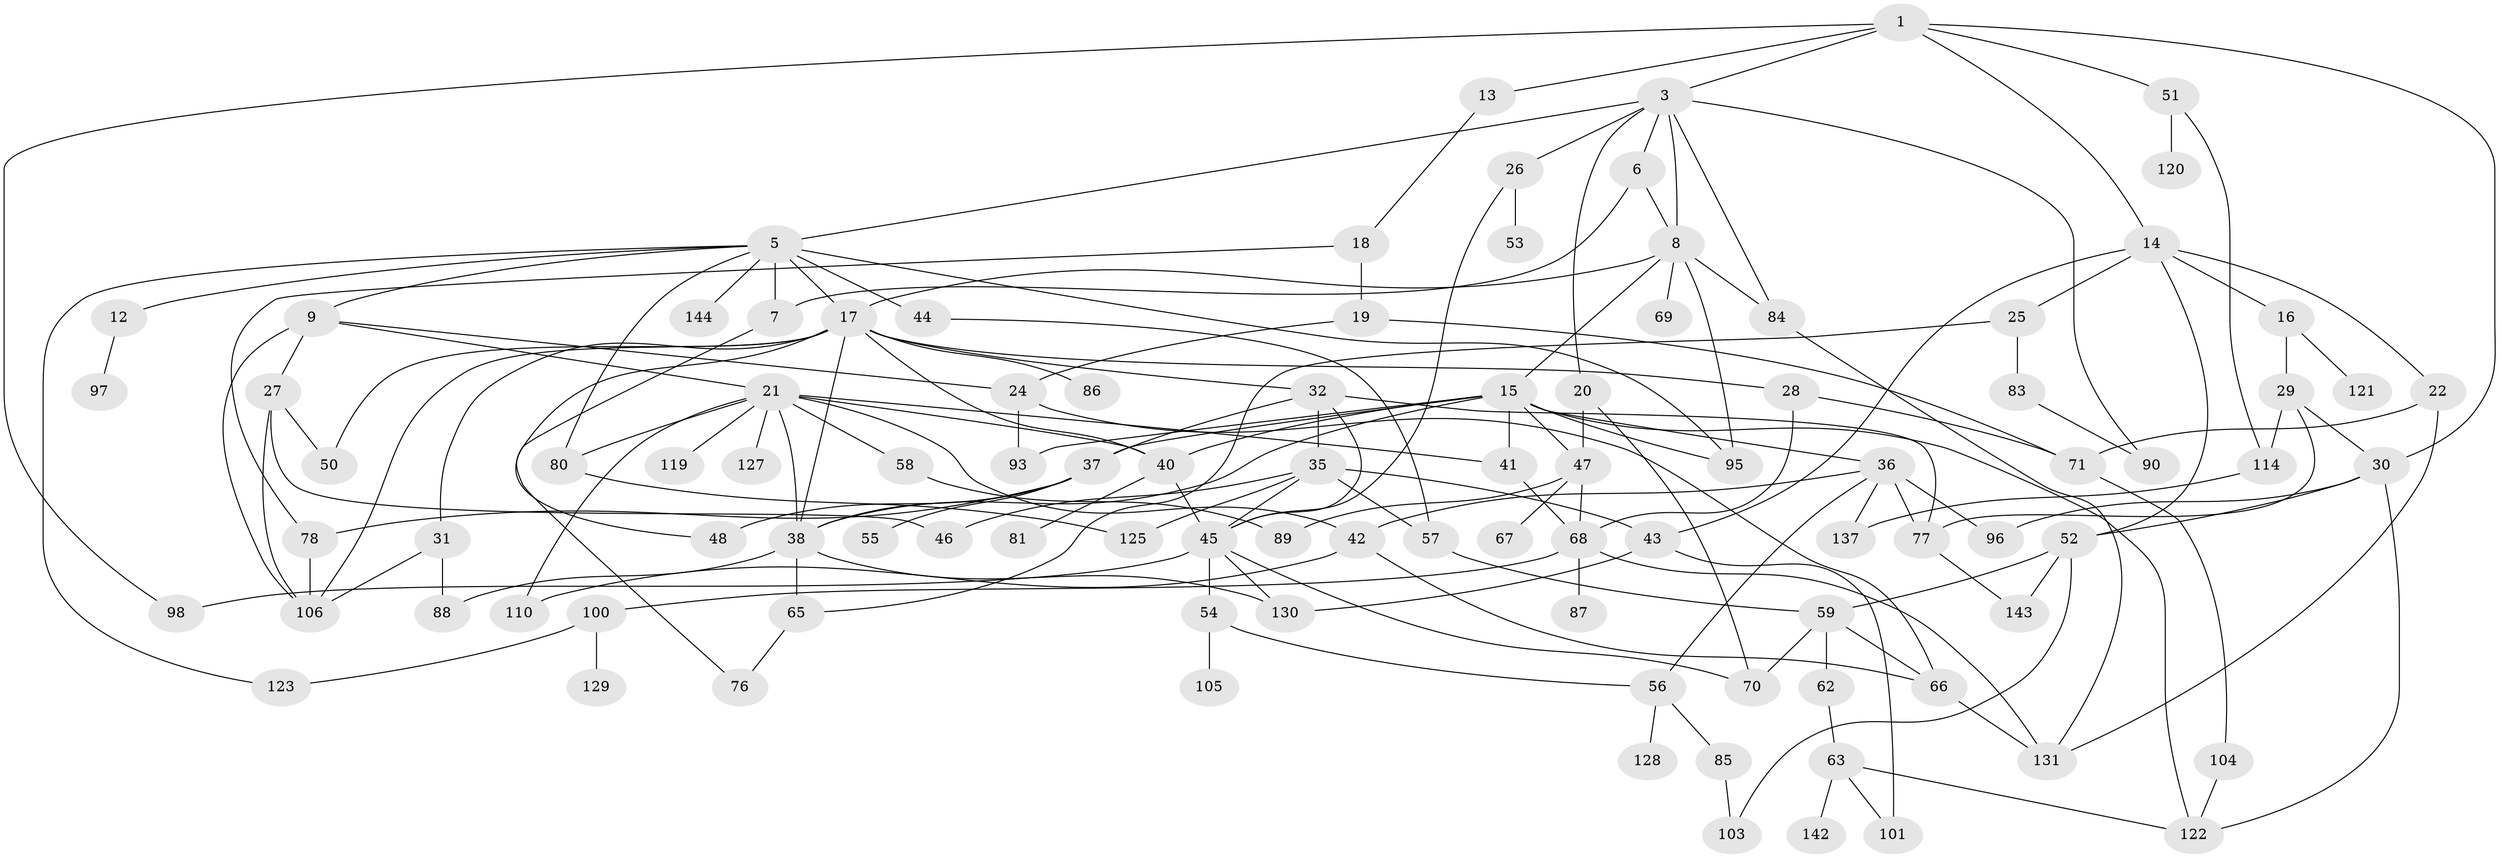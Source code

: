 // Generated by graph-tools (version 1.1) at 2025/23/03/03/25 07:23:33]
// undirected, 100 vertices, 167 edges
graph export_dot {
graph [start="1"]
  node [color=gray90,style=filled];
  1 [super="+2"];
  3 [super="+4"];
  5 [super="+10"];
  6 [super="+72"];
  7 [super="+34"];
  8 [super="+11"];
  9 [super="+118"];
  12;
  13 [super="+102"];
  14 [super="+61"];
  15 [super="+33"];
  16;
  17 [super="+23"];
  18;
  19 [super="+107"];
  20 [super="+145"];
  21 [super="+49"];
  22;
  24;
  25 [super="+124"];
  26;
  27 [super="+140"];
  28 [super="+117"];
  29 [super="+147"];
  30 [super="+141"];
  31 [super="+133"];
  32;
  35 [super="+60"];
  36 [super="+94"];
  37 [super="+39"];
  38 [super="+74"];
  40 [super="+116"];
  41;
  42;
  43 [super="+99"];
  44 [super="+73"];
  45 [super="+135"];
  46;
  47 [super="+126"];
  48 [super="+64"];
  50;
  51;
  52 [super="+82"];
  53;
  54;
  55;
  56 [super="+91"];
  57 [super="+113"];
  58;
  59 [super="+139"];
  62;
  63;
  65;
  66 [super="+136"];
  67;
  68 [super="+79"];
  69;
  70;
  71 [super="+75"];
  76;
  77 [super="+92"];
  78 [super="+146"];
  80;
  81 [super="+109"];
  83;
  84 [super="+134"];
  85;
  86;
  87;
  88;
  89;
  90 [super="+111"];
  93;
  95;
  96;
  97 [super="+108"];
  98;
  100 [super="+115"];
  101;
  103;
  104;
  105;
  106 [super="+112"];
  110;
  114;
  119;
  120;
  121;
  122 [super="+132"];
  123;
  125;
  127;
  128;
  129;
  130;
  131;
  137 [super="+138"];
  142;
  143;
  144;
  1 -- 13;
  1 -- 30;
  1 -- 51;
  1 -- 98;
  1 -- 3;
  1 -- 14;
  3 -- 5;
  3 -- 6;
  3 -- 8;
  3 -- 20;
  3 -- 26;
  3 -- 84;
  3 -- 90;
  5 -- 7;
  5 -- 9;
  5 -- 12;
  5 -- 123;
  5 -- 95;
  5 -- 80;
  5 -- 144;
  5 -- 17;
  5 -- 44 [weight=2];
  6 -- 8;
  6 -- 7;
  7 -- 48;
  8 -- 69;
  8 -- 95;
  8 -- 17;
  8 -- 15;
  8 -- 84;
  9 -- 21;
  9 -- 24;
  9 -- 27;
  9 -- 106;
  12 -- 97;
  13 -- 18;
  14 -- 16;
  14 -- 22;
  14 -- 25;
  14 -- 43;
  14 -- 52;
  15 -- 122;
  15 -- 40;
  15 -- 93;
  15 -- 41;
  15 -- 95;
  15 -- 36;
  15 -- 37;
  15 -- 38;
  15 -- 47;
  16 -- 29;
  16 -- 121;
  17 -- 31;
  17 -- 32;
  17 -- 50;
  17 -- 76;
  17 -- 40;
  17 -- 86;
  17 -- 38;
  17 -- 106;
  17 -- 28;
  18 -- 19;
  18 -- 78;
  19 -- 24;
  19 -- 71;
  20 -- 47;
  20 -- 70;
  21 -- 40;
  21 -- 41;
  21 -- 38;
  21 -- 42;
  21 -- 110;
  21 -- 80;
  21 -- 119;
  21 -- 58;
  21 -- 127;
  22 -- 71;
  22 -- 131;
  24 -- 93;
  24 -- 66;
  25 -- 65;
  25 -- 83;
  26 -- 45;
  26 -- 53;
  27 -- 46;
  27 -- 50;
  27 -- 106;
  28 -- 71;
  28 -- 68;
  29 -- 114;
  29 -- 30;
  29 -- 77;
  30 -- 52;
  30 -- 96;
  30 -- 122;
  31 -- 106;
  31 -- 88;
  32 -- 35;
  32 -- 77;
  32 -- 45;
  32 -- 37;
  35 -- 57;
  35 -- 125;
  35 -- 45;
  35 -- 46;
  35 -- 43;
  36 -- 42;
  36 -- 56;
  36 -- 96;
  36 -- 137;
  36 -- 77;
  37 -- 48;
  37 -- 55;
  37 -- 38;
  37 -- 78;
  38 -- 88;
  38 -- 65;
  38 -- 130;
  40 -- 81;
  40 -- 45;
  41 -- 68;
  42 -- 110;
  42 -- 66;
  43 -- 130;
  43 -- 101;
  44 -- 57;
  45 -- 54;
  45 -- 98;
  45 -- 70;
  45 -- 130;
  47 -- 67;
  47 -- 89;
  47 -- 68;
  51 -- 114;
  51 -- 120;
  52 -- 103;
  52 -- 59;
  52 -- 143;
  54 -- 105;
  54 -- 56;
  56 -- 85;
  56 -- 128;
  57 -- 59 [weight=2];
  58 -- 89;
  59 -- 62;
  59 -- 66;
  59 -- 70;
  62 -- 63;
  63 -- 142;
  63 -- 101;
  63 -- 122;
  65 -- 76;
  66 -- 131;
  68 -- 87;
  68 -- 100;
  68 -- 131;
  71 -- 104;
  77 -- 143;
  78 -- 106;
  80 -- 125;
  83 -- 90;
  84 -- 131;
  85 -- 103;
  100 -- 123;
  100 -- 129;
  104 -- 122;
  114 -- 137;
}
